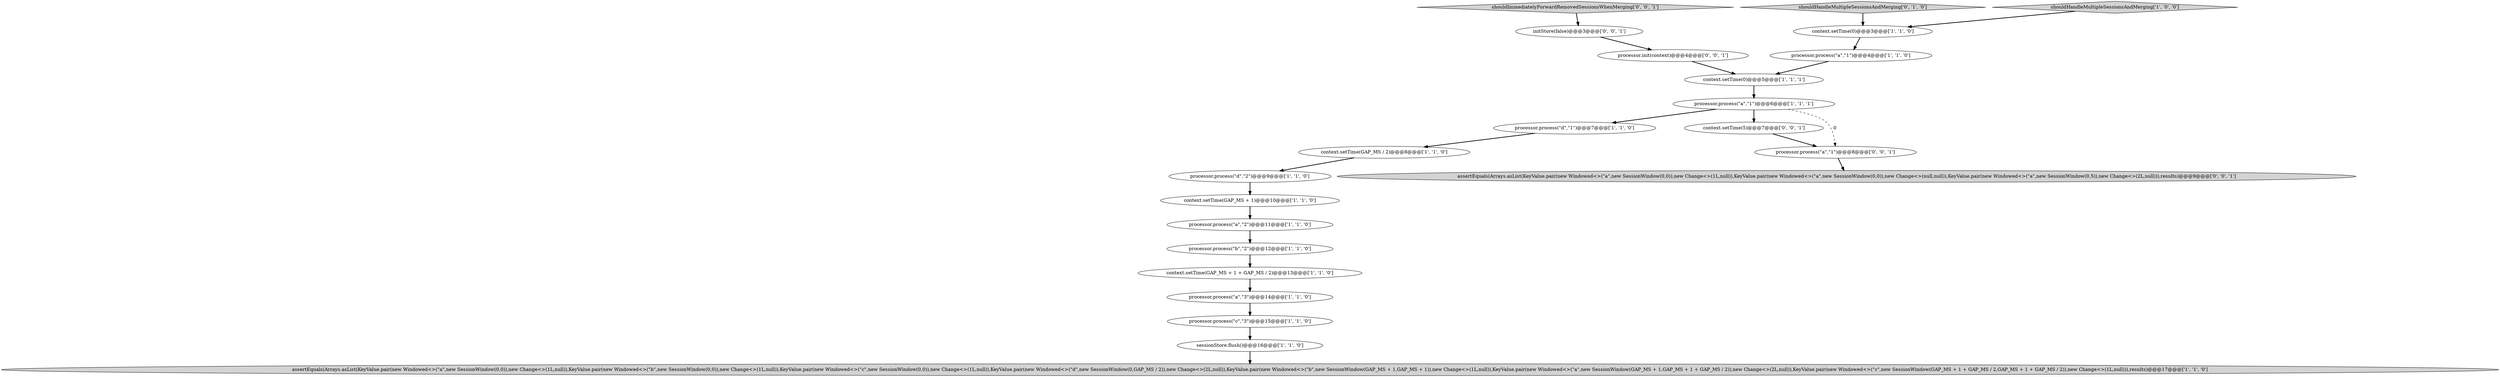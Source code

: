 digraph {
15 [style = filled, label = "context.setTime(0)@@@3@@@['1', '1', '0']", fillcolor = white, shape = ellipse image = "AAA0AAABBB1BBB"];
2 [style = filled, label = "processor.process(\"a\",\"1\")@@@4@@@['1', '1', '0']", fillcolor = white, shape = ellipse image = "AAA0AAABBB1BBB"];
11 [style = filled, label = "context.setTime(GAP_MS / 2)@@@8@@@['1', '1', '0']", fillcolor = white, shape = ellipse image = "AAA0AAABBB1BBB"];
10 [style = filled, label = "processor.process(\"b\",\"2\")@@@12@@@['1', '1', '0']", fillcolor = white, shape = ellipse image = "AAA0AAABBB1BBB"];
3 [style = filled, label = "processor.process(\"d\",\"1\")@@@7@@@['1', '1', '0']", fillcolor = white, shape = ellipse image = "AAA0AAABBB1BBB"];
21 [style = filled, label = "initStore(false)@@@3@@@['0', '0', '1']", fillcolor = white, shape = ellipse image = "AAA0AAABBB3BBB"];
7 [style = filled, label = "processor.process(\"c\",\"3\")@@@15@@@['1', '1', '0']", fillcolor = white, shape = ellipse image = "AAA0AAABBB1BBB"];
16 [style = filled, label = "shouldHandleMultipleSessionsAndMerging['0', '1', '0']", fillcolor = lightgray, shape = diamond image = "AAA0AAABBB2BBB"];
22 [style = filled, label = "context.setTime(5)@@@7@@@['0', '0', '1']", fillcolor = white, shape = ellipse image = "AAA0AAABBB3BBB"];
13 [style = filled, label = "sessionStore.flush()@@@16@@@['1', '1', '0']", fillcolor = white, shape = ellipse image = "AAA0AAABBB1BBB"];
18 [style = filled, label = "shouldImmediatelyForwardRemovedSessionsWhenMerging['0', '0', '1']", fillcolor = lightgray, shape = diamond image = "AAA0AAABBB3BBB"];
4 [style = filled, label = "context.setTime(GAP_MS + 1)@@@10@@@['1', '1', '0']", fillcolor = white, shape = ellipse image = "AAA0AAABBB1BBB"];
9 [style = filled, label = "processor.process(\"d\",\"2\")@@@9@@@['1', '1', '0']", fillcolor = white, shape = ellipse image = "AAA0AAABBB1BBB"];
6 [style = filled, label = "context.setTime(0)@@@5@@@['1', '1', '1']", fillcolor = white, shape = ellipse image = "AAA0AAABBB1BBB"];
17 [style = filled, label = "assertEquals(Arrays.asList(KeyValue.pair(new Windowed<>(\"a\",new SessionWindow(0,0)),new Change<>(1L,null)),KeyValue.pair(new Windowed<>(\"a\",new SessionWindow(0,0)),new Change<>(null,null)),KeyValue.pair(new Windowed<>(\"a\",new SessionWindow(0,5)),new Change<>(2L,null))),results)@@@9@@@['0', '0', '1']", fillcolor = lightgray, shape = ellipse image = "AAA0AAABBB3BBB"];
1 [style = filled, label = "assertEquals(Arrays.asList(KeyValue.pair(new Windowed<>(\"a\",new SessionWindow(0,0)),new Change<>(1L,null)),KeyValue.pair(new Windowed<>(\"b\",new SessionWindow(0,0)),new Change<>(1L,null)),KeyValue.pair(new Windowed<>(\"c\",new SessionWindow(0,0)),new Change<>(1L,null)),KeyValue.pair(new Windowed<>(\"d\",new SessionWindow(0,GAP_MS / 2)),new Change<>(2L,null)),KeyValue.pair(new Windowed<>(\"b\",new SessionWindow(GAP_MS + 1,GAP_MS + 1)),new Change<>(1L,null)),KeyValue.pair(new Windowed<>(\"a\",new SessionWindow(GAP_MS + 1,GAP_MS + 1 + GAP_MS / 2)),new Change<>(2L,null)),KeyValue.pair(new Windowed<>(\"c\",new SessionWindow(GAP_MS + 1 + GAP_MS / 2,GAP_MS + 1 + GAP_MS / 2)),new Change<>(1L,null))),results)@@@17@@@['1', '1', '0']", fillcolor = lightgray, shape = ellipse image = "AAA0AAABBB1BBB"];
20 [style = filled, label = "processor.init(context)@@@4@@@['0', '0', '1']", fillcolor = white, shape = ellipse image = "AAA0AAABBB3BBB"];
0 [style = filled, label = "processor.process(\"a\",\"3\")@@@14@@@['1', '1', '0']", fillcolor = white, shape = ellipse image = "AAA0AAABBB1BBB"];
12 [style = filled, label = "processor.process(\"a\",\"1\")@@@6@@@['1', '1', '1']", fillcolor = white, shape = ellipse image = "AAA0AAABBB1BBB"];
5 [style = filled, label = "processor.process(\"a\",\"2\")@@@11@@@['1', '1', '0']", fillcolor = white, shape = ellipse image = "AAA0AAABBB1BBB"];
19 [style = filled, label = "processor.process(\"a\",\"1\")@@@8@@@['0', '0', '1']", fillcolor = white, shape = ellipse image = "AAA0AAABBB3BBB"];
8 [style = filled, label = "shouldHandleMultipleSessionsAndMerging['1', '0', '0']", fillcolor = lightgray, shape = diamond image = "AAA0AAABBB1BBB"];
14 [style = filled, label = "context.setTime(GAP_MS + 1 + GAP_MS / 2)@@@13@@@['1', '1', '0']", fillcolor = white, shape = ellipse image = "AAA0AAABBB1BBB"];
7->13 [style = bold, label=""];
5->10 [style = bold, label=""];
16->15 [style = bold, label=""];
15->2 [style = bold, label=""];
8->15 [style = bold, label=""];
22->19 [style = bold, label=""];
10->14 [style = bold, label=""];
2->6 [style = bold, label=""];
9->4 [style = bold, label=""];
3->11 [style = bold, label=""];
19->17 [style = bold, label=""];
20->6 [style = bold, label=""];
11->9 [style = bold, label=""];
13->1 [style = bold, label=""];
0->7 [style = bold, label=""];
21->20 [style = bold, label=""];
12->19 [style = dashed, label="0"];
14->0 [style = bold, label=""];
12->3 [style = bold, label=""];
18->21 [style = bold, label=""];
4->5 [style = bold, label=""];
12->22 [style = bold, label=""];
6->12 [style = bold, label=""];
}
